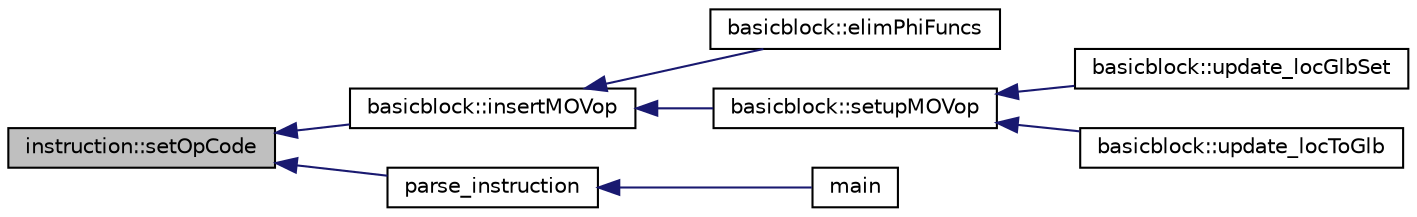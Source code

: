 digraph G
{
  edge [fontname="Helvetica",fontsize="10",labelfontname="Helvetica",labelfontsize="10"];
  node [fontname="Helvetica",fontsize="10",shape=record];
  rankdir=LR;
  Node1 [label="instruction::setOpCode",height=0.2,width=0.4,color="black", fillcolor="grey75", style="filled" fontcolor="black"];
  Node1 -> Node2 [dir=back,color="midnightblue",fontsize="10",style="solid",fontname="Helvetica"];
  Node2 [label="basicblock::insertMOVop",height=0.2,width=0.4,color="black", fillcolor="white", style="filled",URL="$classbasicblock.html#ae2ba97a932c305fcad17c91871d9b53c"];
  Node2 -> Node3 [dir=back,color="midnightblue",fontsize="10",style="solid",fontname="Helvetica"];
  Node3 [label="basicblock::elimPhiFuncs",height=0.2,width=0.4,color="black", fillcolor="white", style="filled",URL="$classbasicblock.html#a654646ba23c51a6f9b5b8db818276d0b"];
  Node2 -> Node4 [dir=back,color="midnightblue",fontsize="10",style="solid",fontname="Helvetica"];
  Node4 [label="basicblock::setupMOVop",height=0.2,width=0.4,color="black", fillcolor="white", style="filled",URL="$classbasicblock.html#ad33cd8a566195b2f3118abafbeffaf82"];
  Node4 -> Node5 [dir=back,color="midnightblue",fontsize="10",style="solid",fontname="Helvetica"];
  Node5 [label="basicblock::update_locGlbSet",height=0.2,width=0.4,color="black", fillcolor="white", style="filled",URL="$classbasicblock.html#a04346052feca6f21451ab71050afe893"];
  Node4 -> Node6 [dir=back,color="midnightblue",fontsize="10",style="solid",fontname="Helvetica"];
  Node6 [label="basicblock::update_locToGlb",height=0.2,width=0.4,color="black", fillcolor="white", style="filled",URL="$classbasicblock.html#ad96c83ff578c7c8c9a2bcd74a2c26add"];
  Node1 -> Node7 [dir=back,color="midnightblue",fontsize="10",style="solid",fontname="Helvetica"];
  Node7 [label="parse_instruction",height=0.2,width=0.4,color="black", fillcolor="white", style="filled",URL="$make__instruction_8cpp.html#abe7a2d116e3e54c66d70fff6e83b0bae"];
  Node7 -> Node8 [dir=back,color="midnightblue",fontsize="10",style="solid",fontname="Helvetica"];
  Node8 [label="main",height=0.2,width=0.4,color="black", fillcolor="white", style="filled",URL="$main_8cpp.html#a0ddf1224851353fc92bfbff6f499fa97"];
}
